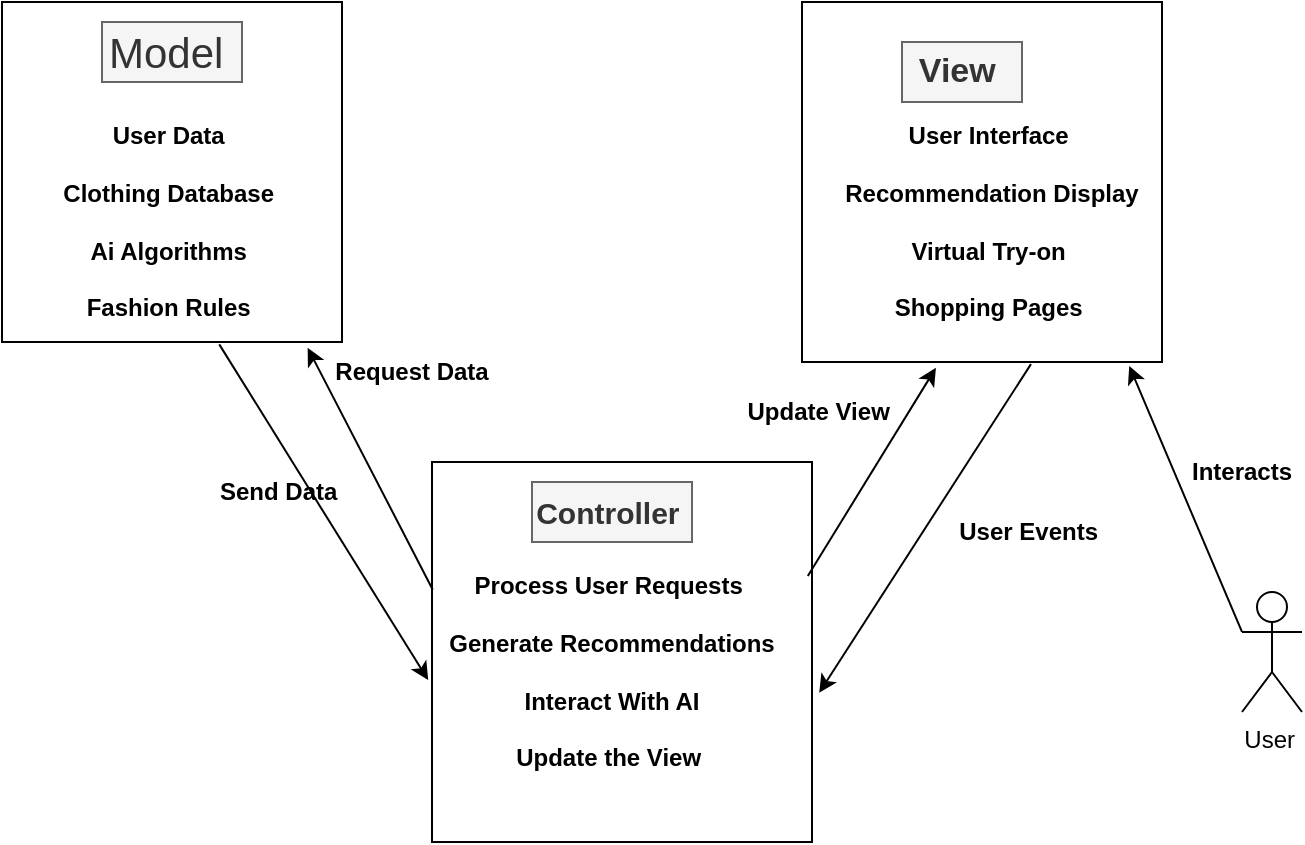 <mxfile version="26.2.2">
  <diagram name="Page-1" id="jHvQmApYFqNwKh5XSl3c">
    <mxGraphModel dx="1028" dy="632" grid="1" gridSize="10" guides="1" tooltips="1" connect="1" arrows="1" fold="1" page="1" pageScale="1" pageWidth="850" pageHeight="1100" math="0" shadow="0">
      <root>
        <mxCell id="0" />
        <mxCell id="1" parent="0" />
        <mxCell id="b19xfa2lIeFw_3OH21XM-2" value="" style="whiteSpace=wrap;html=1;aspect=fixed;" vertex="1" parent="1">
          <mxGeometry x="90" y="70" width="170" height="170" as="geometry" />
        </mxCell>
        <mxCell id="b19xfa2lIeFw_3OH21XM-3" value="&lt;font style=&quot;font-size: 21px;&quot;&gt;Model&amp;nbsp;&lt;/font&gt;" style="text;html=1;align=center;verticalAlign=middle;whiteSpace=wrap;rounded=0;fillColor=#f5f5f5;fontColor=#333333;strokeColor=#666666;" vertex="1" parent="1">
          <mxGeometry x="140" y="80" width="70" height="30" as="geometry" />
        </mxCell>
        <mxCell id="b19xfa2lIeFw_3OH21XM-4" value="User Data&amp;nbsp;&lt;div&gt;&lt;br&gt;&lt;/div&gt;&lt;div&gt;Clothing Database&amp;nbsp;&lt;/div&gt;&lt;div&gt;&lt;br&gt;&lt;/div&gt;&lt;div&gt;Ai Algorithms&amp;nbsp;&lt;/div&gt;&lt;div&gt;&lt;br&gt;&lt;/div&gt;&lt;div&gt;Fashion Rules&amp;nbsp;&lt;/div&gt;" style="text;html=1;align=center;verticalAlign=middle;whiteSpace=wrap;rounded=0;fontStyle=1" vertex="1" parent="1">
          <mxGeometry x="110" y="132.5" width="130" height="95" as="geometry" />
        </mxCell>
        <mxCell id="b19xfa2lIeFw_3OH21XM-7" value="" style="whiteSpace=wrap;html=1;aspect=fixed;" vertex="1" parent="1">
          <mxGeometry x="305" y="300" width="190" height="190" as="geometry" />
        </mxCell>
        <mxCell id="b19xfa2lIeFw_3OH21XM-9" value="" style="endArrow=classic;html=1;rounded=0;exitX=0.639;exitY=1.007;exitDx=0;exitDy=0;exitPerimeter=0;entryX=-0.01;entryY=0.574;entryDx=0;entryDy=0;entryPerimeter=0;" edge="1" parent="1" source="b19xfa2lIeFw_3OH21XM-2" target="b19xfa2lIeFw_3OH21XM-7">
          <mxGeometry width="50" height="50" relative="1" as="geometry">
            <mxPoint x="190" y="320" as="sourcePoint" />
            <mxPoint x="240" y="270" as="targetPoint" />
          </mxGeometry>
        </mxCell>
        <mxCell id="b19xfa2lIeFw_3OH21XM-10" value="" style="endArrow=classic;html=1;rounded=0;exitX=0.002;exitY=0.336;exitDx=0;exitDy=0;entryX=0.899;entryY=1.017;entryDx=0;entryDy=0;entryPerimeter=0;exitPerimeter=0;" edge="1" parent="1" source="b19xfa2lIeFw_3OH21XM-7" target="b19xfa2lIeFw_3OH21XM-2">
          <mxGeometry width="50" height="50" relative="1" as="geometry">
            <mxPoint x="260" y="290" as="sourcePoint" />
            <mxPoint x="310" y="240" as="targetPoint" />
          </mxGeometry>
        </mxCell>
        <mxCell id="b19xfa2lIeFw_3OH21XM-11" value="&lt;b&gt;Send Data&amp;nbsp;&lt;/b&gt;" style="text;html=1;align=center;verticalAlign=middle;whiteSpace=wrap;rounded=0;" vertex="1" parent="1">
          <mxGeometry x="190" y="300" width="80" height="30" as="geometry" />
        </mxCell>
        <mxCell id="b19xfa2lIeFw_3OH21XM-12" value="&lt;b&gt;Request Data&lt;/b&gt;" style="text;html=1;align=center;verticalAlign=middle;whiteSpace=wrap;rounded=0;" vertex="1" parent="1">
          <mxGeometry x="250" y="240" width="90" height="30" as="geometry" />
        </mxCell>
        <mxCell id="b19xfa2lIeFw_3OH21XM-13" value="&lt;b&gt;&lt;font style=&quot;font-size: 15px;&quot;&gt;Controller&amp;nbsp;&lt;/font&gt;&lt;/b&gt;" style="text;html=1;align=center;verticalAlign=middle;whiteSpace=wrap;rounded=0;fillColor=#f5f5f5;fontColor=#333333;strokeColor=#666666;" vertex="1" parent="1">
          <mxGeometry x="355" y="310" width="80" height="30" as="geometry" />
        </mxCell>
        <mxCell id="b19xfa2lIeFw_3OH21XM-14" value="Process User Requests&amp;nbsp;&lt;div&gt;&lt;br&gt;&lt;/div&gt;&lt;div&gt;Generate Recommendations&lt;/div&gt;&lt;div&gt;&lt;br&gt;&lt;/div&gt;&lt;div&gt;Interact With AI&lt;/div&gt;&lt;div&gt;&lt;br&gt;&lt;/div&gt;&lt;div&gt;Update the View&amp;nbsp;&lt;/div&gt;" style="text;html=1;align=center;verticalAlign=middle;whiteSpace=wrap;rounded=0;fontStyle=1" vertex="1" parent="1">
          <mxGeometry x="305" y="380" width="180" height="50" as="geometry" />
        </mxCell>
        <mxCell id="b19xfa2lIeFw_3OH21XM-15" value="" style="whiteSpace=wrap;html=1;aspect=fixed;" vertex="1" parent="1">
          <mxGeometry x="490" y="70" width="180" height="180" as="geometry" />
        </mxCell>
        <mxCell id="b19xfa2lIeFw_3OH21XM-16" value="&lt;b&gt;&lt;font style=&quot;font-size: 17px;&quot;&gt;View&amp;nbsp;&lt;/font&gt;&lt;/b&gt;" style="text;html=1;align=center;verticalAlign=middle;whiteSpace=wrap;rounded=0;fillColor=#f5f5f5;fontColor=#333333;strokeColor=#666666;" vertex="1" parent="1">
          <mxGeometry x="540" y="90" width="60" height="30" as="geometry" />
        </mxCell>
        <mxCell id="b19xfa2lIeFw_3OH21XM-17" value="&lt;b&gt;User Interface&amp;nbsp;&lt;/b&gt;&lt;div&gt;&lt;b&gt;&lt;br&gt;&lt;/b&gt;&lt;/div&gt;&lt;div&gt;&lt;b&gt;Recommendation Display&lt;/b&gt;&lt;/div&gt;&lt;div&gt;&lt;b&gt;&lt;br&gt;&lt;/b&gt;&lt;/div&gt;&lt;div&gt;&lt;b&gt;Virtual Try-on&amp;nbsp;&lt;/b&gt;&lt;/div&gt;&lt;div&gt;&lt;b&gt;&lt;br&gt;&lt;/b&gt;&lt;/div&gt;&lt;div&gt;&lt;b&gt;Shopping Pages&amp;nbsp;&lt;/b&gt;&lt;/div&gt;" style="text;html=1;align=center;verticalAlign=middle;whiteSpace=wrap;rounded=0;" vertex="1" parent="1">
          <mxGeometry x="500" y="165" width="170" height="30" as="geometry" />
        </mxCell>
        <mxCell id="b19xfa2lIeFw_3OH21XM-18" value="" style="endArrow=classic;html=1;rounded=0;entryX=0.372;entryY=1.016;entryDx=0;entryDy=0;entryPerimeter=0;exitX=0.989;exitY=0.3;exitDx=0;exitDy=0;exitPerimeter=0;" edge="1" parent="1" source="b19xfa2lIeFw_3OH21XM-7" target="b19xfa2lIeFw_3OH21XM-15">
          <mxGeometry width="50" height="50" relative="1" as="geometry">
            <mxPoint x="500" y="350" as="sourcePoint" />
            <mxPoint x="540" y="300" as="targetPoint" />
          </mxGeometry>
        </mxCell>
        <mxCell id="b19xfa2lIeFw_3OH21XM-19" value="&lt;b&gt;Update View&amp;nbsp;&lt;/b&gt;" style="text;html=1;align=center;verticalAlign=middle;whiteSpace=wrap;rounded=0;" vertex="1" parent="1">
          <mxGeometry x="460" y="260" width="80" height="30" as="geometry" />
        </mxCell>
        <mxCell id="b19xfa2lIeFw_3OH21XM-20" value="" style="endArrow=classic;html=1;rounded=0;entryX=1.019;entryY=0.607;entryDx=0;entryDy=0;entryPerimeter=0;exitX=0.636;exitY=1.006;exitDx=0;exitDy=0;exitPerimeter=0;" edge="1" parent="1" source="b19xfa2lIeFw_3OH21XM-15" target="b19xfa2lIeFw_3OH21XM-7">
          <mxGeometry width="50" height="50" relative="1" as="geometry">
            <mxPoint x="600" y="260" as="sourcePoint" />
            <mxPoint x="690" y="330" as="targetPoint" />
          </mxGeometry>
        </mxCell>
        <mxCell id="b19xfa2lIeFw_3OH21XM-21" value="&lt;b&gt;User Events&amp;nbsp;&lt;/b&gt;" style="text;html=1;align=center;verticalAlign=middle;whiteSpace=wrap;rounded=0;" vertex="1" parent="1">
          <mxGeometry x="560" y="320" width="90" height="30" as="geometry" />
        </mxCell>
        <mxCell id="b19xfa2lIeFw_3OH21XM-22" value="User&amp;nbsp;" style="shape=umlActor;verticalLabelPosition=bottom;verticalAlign=top;html=1;outlineConnect=0;" vertex="1" parent="1">
          <mxGeometry x="710" y="365" width="30" height="60" as="geometry" />
        </mxCell>
        <mxCell id="b19xfa2lIeFw_3OH21XM-26" value="" style="endArrow=classic;html=1;rounded=0;entryX=0.909;entryY=1.011;entryDx=0;entryDy=0;entryPerimeter=0;exitX=0;exitY=0.333;exitDx=0;exitDy=0;exitPerimeter=0;" edge="1" parent="1" source="b19xfa2lIeFw_3OH21XM-22" target="b19xfa2lIeFw_3OH21XM-15">
          <mxGeometry width="50" height="50" relative="1" as="geometry">
            <mxPoint x="700" y="350" as="sourcePoint" />
            <mxPoint x="750" y="300" as="targetPoint" />
          </mxGeometry>
        </mxCell>
        <mxCell id="b19xfa2lIeFw_3OH21XM-29" value="&lt;b&gt;Interacts&lt;/b&gt;" style="text;html=1;align=center;verticalAlign=middle;whiteSpace=wrap;rounded=0;" vertex="1" parent="1">
          <mxGeometry x="680" y="290" width="60" height="30" as="geometry" />
        </mxCell>
      </root>
    </mxGraphModel>
  </diagram>
</mxfile>
